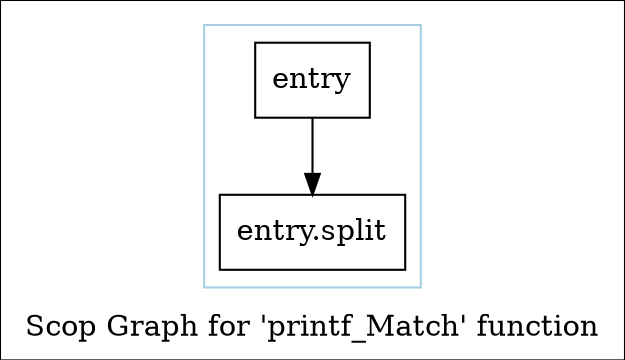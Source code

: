 digraph "Scop Graph for 'printf_Match' function" {
	label="Scop Graph for 'printf_Match' function";

	Node0xdd3c6b0 [shape=record,label="{entry}"];
	Node0xdd3c6b0 -> Node0xdd20970;
	Node0xdd20970 [shape=record,label="{entry.split}"];
	colorscheme = "paired12"
        subgraph cluster_0xdd85330 {
          label = "";
          style = solid;
          color = 1
          Node0xdd3c6b0;
          Node0xdd20970;
        }
}
